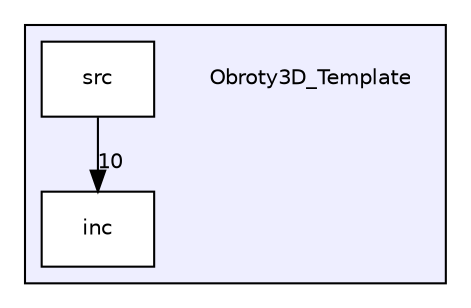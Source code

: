 digraph "Obroty3D_Template" {
  compound=true
  node [ fontsize="10", fontname="Helvetica"];
  edge [ labelfontsize="10", labelfontname="Helvetica"];
  subgraph clusterdir_0ef2ea4a2c74d531e789a86ef30c5d00 {
    graph [ bgcolor="#eeeeff", pencolor="black", label="" URL="dir_0ef2ea4a2c74d531e789a86ef30c5d00.html"];
    dir_0ef2ea4a2c74d531e789a86ef30c5d00 [shape=plaintext label="Obroty3D_Template"];
  dir_677ef74f2f31f89624274d749b2ae06e [shape=box label="inc" fillcolor="white" style="filled" URL="dir_677ef74f2f31f89624274d749b2ae06e.html"];
  dir_20ed765ac1e696285fdb377567f64395 [shape=box label="src" fillcolor="white" style="filled" URL="dir_20ed765ac1e696285fdb377567f64395.html"];
  }
  dir_20ed765ac1e696285fdb377567f64395->dir_677ef74f2f31f89624274d749b2ae06e [headlabel="10", labeldistance=1.5 headhref="dir_000001_000002.html"];
}

